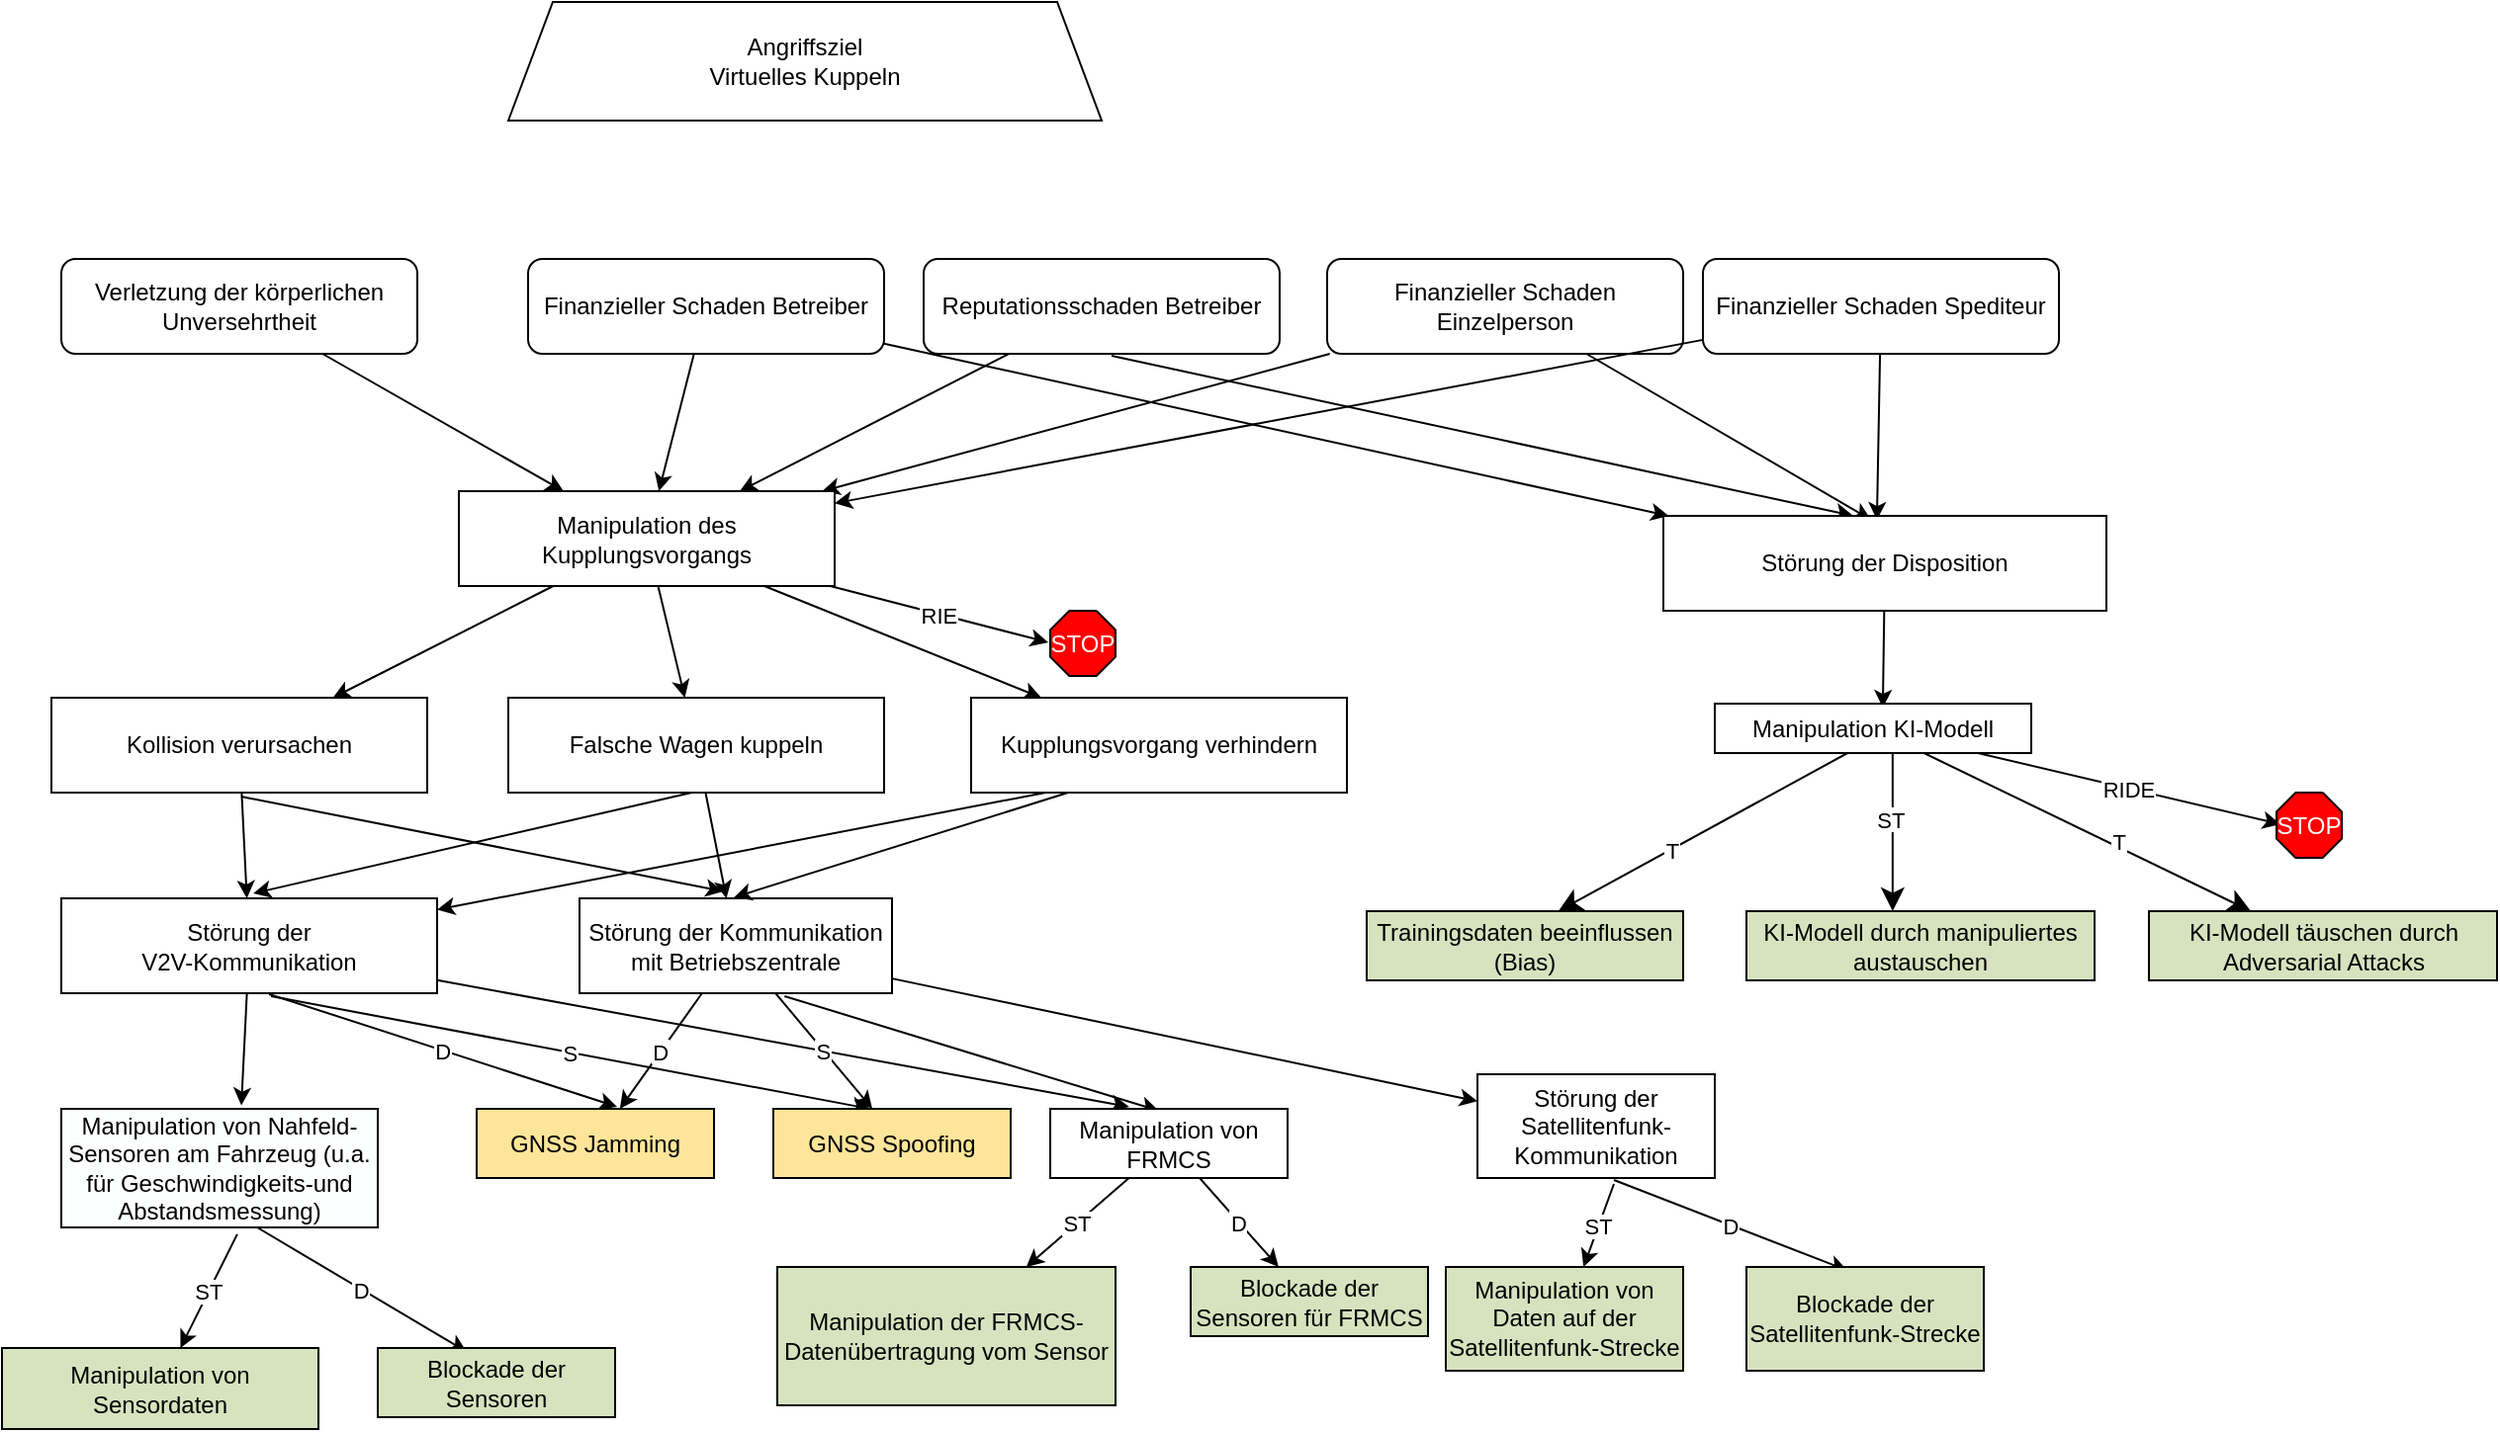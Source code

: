 <mxfile compressed="false" version="15.7.3" type="device">
  <diagram id="3JYoGdtrrTr_k_rTBy8f" name="Seite-1">
    <mxGraphModel dx="-232" dy="875" grid="1" gridSize="10" guides="1" tooltips="1" connect="1" arrows="1" fold="1" page="1" pageScale="1" pageWidth="827" pageHeight="1169" math="0" shadow="0">
      <root>
        <mxCell id="0" />
        <mxCell id="1" parent="0" />
        <mxCell id="OAmn44D_aTPMQiEo6VfF-1" value="STOP" style="verticalAlign=middle;align=center;fillColor=#ff0000;gradientColor=none;shape=stencil(jZLBDoIwDIafpldSugPhjPgeJAy3ODcypuLbu9kYEBPY7W/7dfnbDkQzqW6UQDgF767yqfugQJyASFslvQ5RgWhBNIPz8uLd3fYcj10ik7q5R3ph5r4Ki6pMXYQvzuAnOjNstF3BVBdU58L4Ay6tGfBiKtNGiTtG/kfcxb/FTDNb/GDQg31HsVxq0Mbwodf17WVjin+FaN8=);strokeColor=#000000;labelBackgroundColor=none;rounded=0;whiteSpace=wrap;fontColor=#FFFFFF;" parent="1" vertex="1">
          <mxGeometry x="2200" y="538" width="33" height="33" as="geometry" />
        </mxCell>
        <mxCell id="gelsJy1FC7jT9V0dLvln-7" style="edgeStyle=none;rounded=0;orthogonalLoop=1;jettySize=auto;" parent="1" source="OAmn44D_aTPMQiEo6VfF-5" target="hdt4IQsXS3oJ78gfDTbH-4" edge="1">
          <mxGeometry relative="1" as="geometry" />
        </mxCell>
        <object label="Verletzung der körperlichen Unversehrtheit" id="OAmn44D_aTPMQiEo6VfF-5">
          <ag_attributes />
          <ag_computed_attributes />
          <mxCell style="verticalAlign=middle;align=center;fillColor=#FFFFFF;gradientColor=none;labelBackgroundColor=none;rounded=1;whiteSpace=wrap;" parent="1" vertex="1">
            <mxGeometry x="1700" y="360" width="180" height="48" as="geometry" />
          </mxCell>
        </object>
        <mxCell id="hdt4IQsXS3oJ78gfDTbH-2" style="edgeStyle=none;rounded=0;orthogonalLoop=1;jettySize=auto;exitX=0.978;exitY=0.875;exitDx=0;exitDy=0;exitPerimeter=0;" parent="1" source="xDQsxE1bBDC2iOrJ7-Tl-1" target="xDQsxE1bBDC2iOrJ7-Tl-8" edge="1">
          <mxGeometry relative="1" as="geometry" />
        </mxCell>
        <mxCell id="gelsJy1FC7jT9V0dLvln-5" style="edgeStyle=none;rounded=0;orthogonalLoop=1;jettySize=auto;" parent="1" source="xDQsxE1bBDC2iOrJ7-Tl-1" target="hdt4IQsXS3oJ78gfDTbH-4" edge="1">
          <mxGeometry relative="1" as="geometry">
            <mxPoint x="2012" y="475" as="targetPoint" />
          </mxGeometry>
        </mxCell>
        <object label="Finanzieller Schaden Betreiber" id="xDQsxE1bBDC2iOrJ7-Tl-1">
          <ag_attributes />
          <ag_computed_attributes />
          <mxCell style="verticalAlign=middle;align=center;fillColor=#FFFFFF;gradientColor=none;labelBackgroundColor=none;rounded=1;whiteSpace=wrap;" parent="1" vertex="1">
            <mxGeometry x="1936" y="360" width="180" height="48" as="geometry" />
          </mxCell>
        </object>
        <mxCell id="hdt4IQsXS3oJ78gfDTbH-1" style="rounded=0;orthogonalLoop=1;jettySize=auto;entryX=0.429;entryY=0;entryDx=0;entryDy=0;entryPerimeter=0;exitX=0.528;exitY=1.021;exitDx=0;exitDy=0;exitPerimeter=0;" parent="1" source="xDQsxE1bBDC2iOrJ7-Tl-2" target="xDQsxE1bBDC2iOrJ7-Tl-8" edge="1">
          <mxGeometry relative="1" as="geometry">
            <mxPoint x="2250" y="430" as="targetPoint" />
          </mxGeometry>
        </mxCell>
        <mxCell id="gelsJy1FC7jT9V0dLvln-6" style="edgeStyle=none;rounded=0;orthogonalLoop=1;jettySize=auto;" parent="1" source="xDQsxE1bBDC2iOrJ7-Tl-2" target="hdt4IQsXS3oJ78gfDTbH-4" edge="1">
          <mxGeometry relative="1" as="geometry" />
        </mxCell>
        <object label="Reputationsschaden Betreiber" id="xDQsxE1bBDC2iOrJ7-Tl-2">
          <ag_attributes />
          <ag_computed_attributes />
          <mxCell style="verticalAlign=middle;align=center;fillColor=#FFFFFF;gradientColor=none;labelBackgroundColor=none;rounded=1;whiteSpace=wrap;" parent="1" vertex="1">
            <mxGeometry x="2136" y="360" width="180" height="48" as="geometry" />
          </mxCell>
        </object>
        <mxCell id="xDQsxE1bBDC2iOrJ7-Tl-7" style="rounded=0;orthogonalLoop=1;jettySize=auto;entryX=0.469;entryY=0.042;entryDx=0;entryDy=0;entryPerimeter=0;" parent="1" source="xDQsxE1bBDC2iOrJ7-Tl-3" target="xDQsxE1bBDC2iOrJ7-Tl-8" edge="1">
          <mxGeometry relative="1" as="geometry">
            <mxPoint x="2620" y="485.024" as="targetPoint" />
          </mxGeometry>
        </mxCell>
        <mxCell id="gelsJy1FC7jT9V0dLvln-21" style="edgeStyle=none;rounded=0;orthogonalLoop=1;jettySize=auto;" parent="1" source="xDQsxE1bBDC2iOrJ7-Tl-3" target="hdt4IQsXS3oJ78gfDTbH-4" edge="1">
          <mxGeometry relative="1" as="geometry" />
        </mxCell>
        <object label="Finanzieller Schaden Einzelperson" id="xDQsxE1bBDC2iOrJ7-Tl-3">
          <ag_attributes />
          <ag_computed_attributes />
          <mxCell style="verticalAlign=middle;align=center;fillColor=#FFFFFF;gradientColor=none;labelBackgroundColor=none;rounded=1;whiteSpace=wrap;" parent="1" vertex="1">
            <mxGeometry x="2340" y="360" width="180" height="48" as="geometry" />
          </mxCell>
        </object>
        <mxCell id="xDQsxE1bBDC2iOrJ7-Tl-9" style="edgeStyle=none;rounded=0;orthogonalLoop=1;jettySize=auto;entryX=0.482;entryY=0.042;entryDx=0;entryDy=0;entryPerimeter=0;" parent="1" source="xDQsxE1bBDC2iOrJ7-Tl-4" target="xDQsxE1bBDC2iOrJ7-Tl-8" edge="1">
          <mxGeometry relative="1" as="geometry" />
        </mxCell>
        <mxCell id="gelsJy1FC7jT9V0dLvln-22" style="edgeStyle=none;rounded=0;orthogonalLoop=1;jettySize=auto;" parent="1" source="xDQsxE1bBDC2iOrJ7-Tl-4" target="hdt4IQsXS3oJ78gfDTbH-4" edge="1">
          <mxGeometry relative="1" as="geometry">
            <mxPoint x="2620" y="410" as="sourcePoint" />
          </mxGeometry>
        </mxCell>
        <mxCell id="xDQsxE1bBDC2iOrJ7-Tl-4" value="Finanzieller Schaden Spediteur" style="verticalAlign=middle;align=center;fillColor=#FFFFFF;gradientColor=none;labelBackgroundColor=none;rounded=1;whiteSpace=wrap;" parent="1" vertex="1">
          <mxGeometry x="2530" y="360" width="180" height="48" as="geometry" />
        </mxCell>
        <mxCell id="xDQsxE1bBDC2iOrJ7-Tl-23" style="edgeStyle=none;rounded=0;orthogonalLoop=1;jettySize=auto;entryX=0.531;entryY=0.08;entryDx=0;entryDy=0;entryPerimeter=0;" parent="1" source="xDQsxE1bBDC2iOrJ7-Tl-8" target="xDQsxE1bBDC2iOrJ7-Tl-11" edge="1">
          <mxGeometry relative="1" as="geometry" />
        </mxCell>
        <mxCell id="xDQsxE1bBDC2iOrJ7-Tl-8" value="Störung der Disposition" style="verticalAlign=middle;align=center;fillColor=#FFFFFF;gradientColor=none;labelBackgroundColor=none;rounded=0;whiteSpace=wrap;" parent="1" vertex="1">
          <mxGeometry x="2510" y="490" width="224" height="48" as="geometry" />
        </mxCell>
        <mxCell id="xDQsxE1bBDC2iOrJ7-Tl-24" value="RIDE" style="edgeStyle=none;rounded=0;orthogonalLoop=1;jettySize=auto;entryX=0.061;entryY=0.485;entryDx=0;entryDy=0;entryPerimeter=0;" parent="1" source="xDQsxE1bBDC2iOrJ7-Tl-11" target="xDQsxE1bBDC2iOrJ7-Tl-25" edge="1">
          <mxGeometry relative="1" as="geometry">
            <mxPoint x="2770" y="630" as="targetPoint" />
          </mxGeometry>
        </mxCell>
        <mxCell id="xDQsxE1bBDC2iOrJ7-Tl-11" value="Manipulation KI-Modell" style="verticalAlign=middle;align=center;fillColor=#FFFFFF;gradientColor=none;labelBackgroundColor=none;rounded=0;whiteSpace=wrap;" parent="1" vertex="1">
          <mxGeometry x="2536" y="585" width="160" height="25" as="geometry" />
        </mxCell>
        <mxCell id="xDQsxE1bBDC2iOrJ7-Tl-13" value="Trainingsdaten beeinflussen (Bias)" style="verticalAlign=middle;align=center;fillColor=#d7e3bf;gradientColor=none;labelBackgroundColor=none;rounded=0;whiteSpace=wrap;" parent="1" vertex="1">
          <mxGeometry x="2360" y="690" width="160" height="35" as="geometry" />
        </mxCell>
        <mxCell id="xDQsxE1bBDC2iOrJ7-Tl-14" value="KI-Modell durch manipuliertes austauschen" style="verticalAlign=middle;align=center;fillColor=#d7e3bf;gradientColor=none;labelBackgroundColor=none;rounded=0;whiteSpace=wrap;" parent="1" vertex="1">
          <mxGeometry x="2552" y="690" width="176" height="35" as="geometry" />
        </mxCell>
        <mxCell id="xDQsxE1bBDC2iOrJ7-Tl-15" style="edgeStyle=none;startArrow=none;endArrow=classic;startSize=9;endSize=9;spacingTop=0;spacingBottom=0;spacingLeft=0;spacingRight=0;verticalAlign=middle;labelBackgroundColor=#ffffff;rounded=0;exitX=0.562;exitY=1;exitDx=0;exitDy=0;exitPerimeter=0;entryX=0.42;entryY=0;entryDx=0;entryDy=0;entryPerimeter=0;endFill=1;" parent="1" source="xDQsxE1bBDC2iOrJ7-Tl-11" target="xDQsxE1bBDC2iOrJ7-Tl-14" edge="1">
          <mxGeometry relative="1" as="geometry">
            <mxPoint x="-1" y="-1" as="offset" />
            <Array as="points" />
          </mxGeometry>
        </mxCell>
        <mxCell id="xDQsxE1bBDC2iOrJ7-Tl-16" value="ST" style="edgeLabel;align=center;verticalAlign=middle;resizable=0;points=[];" parent="xDQsxE1bBDC2iOrJ7-Tl-15" vertex="1" connectable="0">
          <mxGeometry x="-0.173" y="-1" relative="1" as="geometry">
            <mxPoint as="offset" />
          </mxGeometry>
        </mxCell>
        <mxCell id="xDQsxE1bBDC2iOrJ7-Tl-17" style="edgeStyle=none;startArrow=none;endArrow=classic;startSize=9;endSize=9;spacingTop=0;spacingBottom=0;spacingLeft=0;spacingRight=0;verticalAlign=middle;labelBackgroundColor=#ffffff;rounded=0;exitX=0.419;exitY=1;exitDx=0;exitDy=0;exitPerimeter=0;entryX=0.606;entryY=0;entryDx=0;entryDy=0;entryPerimeter=0;endFill=1;" parent="1" source="xDQsxE1bBDC2iOrJ7-Tl-11" target="xDQsxE1bBDC2iOrJ7-Tl-13" edge="1">
          <mxGeometry relative="1" as="geometry">
            <mxPoint y="-1" as="offset" />
            <Array as="points" />
          </mxGeometry>
        </mxCell>
        <mxCell id="xDQsxE1bBDC2iOrJ7-Tl-18" value="T" style="edgeLabel;align=center;verticalAlign=middle;resizable=0;points=[];" parent="xDQsxE1bBDC2iOrJ7-Tl-17" vertex="1" connectable="0">
          <mxGeometry x="0.214" relative="1" as="geometry">
            <mxPoint as="offset" />
          </mxGeometry>
        </mxCell>
        <mxCell id="xDQsxE1bBDC2iOrJ7-Tl-19" value="KI-Modell täuschen durch Adversarial Attacks" style="verticalAlign=middle;align=center;fillColor=#d7e3bf;gradientColor=none;labelBackgroundColor=none;rounded=0;whiteSpace=wrap;" parent="1" vertex="1">
          <mxGeometry x="2755.5" y="690" width="176" height="35" as="geometry" />
        </mxCell>
        <mxCell id="xDQsxE1bBDC2iOrJ7-Tl-20" style="edgeStyle=none;startArrow=none;endArrow=classic;startSize=9;endSize=9;spacingTop=0;spacingBottom=0;spacingLeft=0;spacingRight=0;verticalAlign=middle;labelBackgroundColor=#ffffff;rounded=0;entryX=0.293;entryY=0;entryDx=0;entryDy=0;entryPerimeter=0;endFill=1;" parent="1" source="xDQsxE1bBDC2iOrJ7-Tl-11" target="xDQsxE1bBDC2iOrJ7-Tl-19" edge="1">
          <mxGeometry relative="1" as="geometry">
            <mxPoint x="-1" y="-1" as="offset" />
            <Array as="points" />
            <mxPoint x="2636" y="620" as="sourcePoint" />
            <mxPoint x="2701" y="704" as="targetPoint" />
          </mxGeometry>
        </mxCell>
        <mxCell id="xDQsxE1bBDC2iOrJ7-Tl-21" value="T" style="edgeLabel;align=center;verticalAlign=middle;resizable=0;points=[];" parent="xDQsxE1bBDC2iOrJ7-Tl-20" vertex="1" connectable="0">
          <mxGeometry x="0.179" y="3" relative="1" as="geometry">
            <mxPoint as="offset" />
          </mxGeometry>
        </mxCell>
        <mxCell id="xDQsxE1bBDC2iOrJ7-Tl-25" value="STOP" style="verticalAlign=middle;align=center;fillColor=#ff0000;gradientColor=none;shape=stencil(jZLBDoIwDIafpldSugPhjPgeJAy3ODcypuLbu9kYEBPY7W/7dfnbDkQzqW6UQDgF767yqfugQJyASFslvQ5RgWhBNIPz8uLd3fYcj10ik7q5R3ph5r4Ki6pMXYQvzuAnOjNstF3BVBdU58L4Ay6tGfBiKtNGiTtG/kfcxb/FTDNb/GDQg31HsVxq0Mbwodf17WVjin+FaN8=);strokeColor=#000000;labelBackgroundColor=none;rounded=0;whiteSpace=wrap;fontColor=#FFFFFF;" parent="1" vertex="1">
          <mxGeometry x="2820" y="630" width="33" height="33" as="geometry" />
        </mxCell>
        <mxCell id="gelsJy1FC7jT9V0dLvln-8" style="edgeStyle=none;rounded=0;orthogonalLoop=1;jettySize=auto;" parent="1" source="hdt4IQsXS3oJ78gfDTbH-4" target="gelsJy1FC7jT9V0dLvln-11" edge="1">
          <mxGeometry relative="1" as="geometry">
            <mxPoint x="1960" y="580" as="targetPoint" />
          </mxGeometry>
        </mxCell>
        <mxCell id="gelsJy1FC7jT9V0dLvln-10" value="" style="edgeStyle=none;rounded=0;orthogonalLoop=1;jettySize=auto;" parent="1" source="hdt4IQsXS3oJ78gfDTbH-4" target="gelsJy1FC7jT9V0dLvln-9" edge="1">
          <mxGeometry relative="1" as="geometry" />
        </mxCell>
        <mxCell id="gelsJy1FC7jT9V0dLvln-20" style="edgeStyle=none;rounded=0;orthogonalLoop=1;jettySize=auto;" parent="1" source="hdt4IQsXS3oJ78gfDTbH-4" target="gelsJy1FC7jT9V0dLvln-19" edge="1">
          <mxGeometry relative="1" as="geometry" />
        </mxCell>
        <mxCell id="IBvMRfuUM5995bRKBc_v-6" value="RIE" style="edgeStyle=none;rounded=0;orthogonalLoop=1;jettySize=auto;entryX=-0.03;entryY=0.485;entryDx=0;entryDy=0;entryPerimeter=0;" parent="1" source="hdt4IQsXS3oJ78gfDTbH-4" target="OAmn44D_aTPMQiEo6VfF-1" edge="1">
          <mxGeometry relative="1" as="geometry" />
        </mxCell>
        <mxCell id="hdt4IQsXS3oJ78gfDTbH-4" value="Manipulation des Kupplungsvorgangs" style="verticalAlign=middle;align=center;fillColor=#FFFFFF;gradientColor=none;labelBackgroundColor=none;rounded=0;whiteSpace=wrap;" parent="1" vertex="1">
          <mxGeometry x="1901" y="477.5" width="190" height="48" as="geometry" />
        </mxCell>
        <mxCell id="gelsJy1FC7jT9V0dLvln-13" value="" style="edgeStyle=none;rounded=0;orthogonalLoop=1;jettySize=auto;" parent="1" source="gelsJy1FC7jT9V0dLvln-9" target="gelsJy1FC7jT9V0dLvln-12" edge="1">
          <mxGeometry relative="1" as="geometry" />
        </mxCell>
        <mxCell id="gelsJy1FC7jT9V0dLvln-23" style="edgeStyle=none;rounded=0;orthogonalLoop=1;jettySize=auto;entryX=0.461;entryY=-0.073;entryDx=0;entryDy=0;entryPerimeter=0;exitX=0.505;exitY=1.042;exitDx=0;exitDy=0;exitPerimeter=0;" parent="1" source="gelsJy1FC7jT9V0dLvln-9" target="gelsJy1FC7jT9V0dLvln-14" edge="1">
          <mxGeometry relative="1" as="geometry" />
        </mxCell>
        <mxCell id="gelsJy1FC7jT9V0dLvln-9" value="Kollision verursachen" style="verticalAlign=middle;align=center;fillColor=#FFFFFF;gradientColor=none;labelBackgroundColor=none;rounded=0;whiteSpace=wrap;" parent="1" vertex="1">
          <mxGeometry x="1695" y="582" width="190" height="48" as="geometry" />
        </mxCell>
        <mxCell id="gelsJy1FC7jT9V0dLvln-15" value="" style="edgeStyle=none;rounded=0;orthogonalLoop=1;jettySize=auto;" parent="1" source="gelsJy1FC7jT9V0dLvln-11" target="gelsJy1FC7jT9V0dLvln-14" edge="1">
          <mxGeometry relative="1" as="geometry" />
        </mxCell>
        <mxCell id="gelsJy1FC7jT9V0dLvln-24" style="edgeStyle=none;rounded=0;orthogonalLoop=1;jettySize=auto;entryX=0.511;entryY=-0.052;entryDx=0;entryDy=0;entryPerimeter=0;exitX=0.511;exitY=0.979;exitDx=0;exitDy=0;exitPerimeter=0;" parent="1" source="gelsJy1FC7jT9V0dLvln-11" target="gelsJy1FC7jT9V0dLvln-12" edge="1">
          <mxGeometry relative="1" as="geometry" />
        </mxCell>
        <mxCell id="gelsJy1FC7jT9V0dLvln-11" value="Falsche Wagen kuppeln" style="verticalAlign=middle;align=center;fillColor=#FFFFFF;gradientColor=none;labelBackgroundColor=none;rounded=0;whiteSpace=wrap;" parent="1" vertex="1">
          <mxGeometry x="1926" y="582" width="190" height="48" as="geometry" />
        </mxCell>
        <mxCell id="gelsJy1FC7jT9V0dLvln-26" value="" style="edgeStyle=none;rounded=0;orthogonalLoop=1;jettySize=auto;entryX=0.569;entryY=-0.029;entryDx=0;entryDy=0;entryPerimeter=0;" parent="1" source="gelsJy1FC7jT9V0dLvln-12" target="gelsJy1FC7jT9V0dLvln-25" edge="1">
          <mxGeometry relative="1" as="geometry" />
        </mxCell>
        <mxCell id="gelsJy1FC7jT9V0dLvln-40" value="D" style="edgeStyle=none;rounded=0;orthogonalLoop=1;jettySize=auto;entryX=0.592;entryY=-0.029;entryDx=0;entryDy=0;entryPerimeter=0;exitX=0.553;exitY=1.01;exitDx=0;exitDy=0;exitPerimeter=0;" parent="1" source="gelsJy1FC7jT9V0dLvln-12" target="gelsJy1FC7jT9V0dLvln-30" edge="1">
          <mxGeometry relative="1" as="geometry">
            <mxPoint x="1803" y="730" as="sourcePoint" />
          </mxGeometry>
        </mxCell>
        <mxCell id="gelsJy1FC7jT9V0dLvln-41" value="S" style="edgeStyle=none;rounded=0;orthogonalLoop=1;jettySize=auto;entryX=0.408;entryY=0;entryDx=0;entryDy=0;entryPerimeter=0;exitX=0.558;exitY=1.031;exitDx=0;exitDy=0;exitPerimeter=0;" parent="1" source="gelsJy1FC7jT9V0dLvln-12" target="gelsJy1FC7jT9V0dLvln-29" edge="1">
          <mxGeometry relative="1" as="geometry">
            <mxPoint x="1810" y="730" as="sourcePoint" />
          </mxGeometry>
        </mxCell>
        <mxCell id="gelsJy1FC7jT9V0dLvln-42" style="edgeStyle=none;rounded=0;orthogonalLoop=1;jettySize=auto;entryX=0.333;entryY=-0.029;entryDx=0;entryDy=0;entryPerimeter=0;" parent="1" source="gelsJy1FC7jT9V0dLvln-12" target="gelsJy1FC7jT9V0dLvln-34" edge="1">
          <mxGeometry relative="1" as="geometry" />
        </mxCell>
        <mxCell id="gelsJy1FC7jT9V0dLvln-12" value="Störung der&#xa;V2V-Kommunikation" style="verticalAlign=middle;align=center;fillColor=#FFFFFF;gradientColor=none;labelBackgroundColor=none;rounded=0;whiteSpace=wrap;" parent="1" vertex="1">
          <mxGeometry x="1700" y="683.5" width="190" height="48" as="geometry" />
        </mxCell>
        <mxCell id="gelsJy1FC7jT9V0dLvln-37" value="D" style="edgeStyle=none;rounded=0;orthogonalLoop=1;jettySize=auto;" parent="1" source="gelsJy1FC7jT9V0dLvln-14" target="gelsJy1FC7jT9V0dLvln-30" edge="1">
          <mxGeometry relative="1" as="geometry" />
        </mxCell>
        <mxCell id="gelsJy1FC7jT9V0dLvln-38" value="S" style="edgeStyle=none;rounded=0;orthogonalLoop=1;jettySize=auto;entryX=0.417;entryY=0;entryDx=0;entryDy=0;entryPerimeter=0;" parent="1" source="gelsJy1FC7jT9V0dLvln-14" target="gelsJy1FC7jT9V0dLvln-29" edge="1">
          <mxGeometry relative="1" as="geometry" />
        </mxCell>
        <mxCell id="gelsJy1FC7jT9V0dLvln-39" style="edgeStyle=none;rounded=0;orthogonalLoop=1;jettySize=auto;entryX=0.458;entryY=0.029;entryDx=0;entryDy=0;entryPerimeter=0;exitX=0.656;exitY=1.031;exitDx=0;exitDy=0;exitPerimeter=0;" parent="1" source="gelsJy1FC7jT9V0dLvln-14" target="gelsJy1FC7jT9V0dLvln-34" edge="1">
          <mxGeometry relative="1" as="geometry">
            <mxPoint x="2066" y="730" as="sourcePoint" />
          </mxGeometry>
        </mxCell>
        <mxCell id="lRkEwz9IpJYECNAUvwLO-4" value="" style="edgeStyle=none;rounded=0;orthogonalLoop=1;jettySize=auto;" parent="1" source="gelsJy1FC7jT9V0dLvln-14" target="lRkEwz9IpJYECNAUvwLO-3" edge="1">
          <mxGeometry relative="1" as="geometry" />
        </mxCell>
        <mxCell id="gelsJy1FC7jT9V0dLvln-14" value="Störung der Kommunikation mit Betriebszentrale" style="verticalAlign=middle;align=center;fillColor=#FFFFFF;gradientColor=none;labelBackgroundColor=none;rounded=0;whiteSpace=wrap;" parent="1" vertex="1">
          <mxGeometry x="1962" y="683.5" width="158" height="48" as="geometry" />
        </mxCell>
        <mxCell id="gelsJy1FC7jT9V0dLvln-27" style="edgeStyle=none;rounded=0;orthogonalLoop=1;jettySize=auto;entryX=0.494;entryY=-0.01;entryDx=0;entryDy=0;entryPerimeter=0;exitX=0.258;exitY=1;exitDx=0;exitDy=0;exitPerimeter=0;" parent="1" source="gelsJy1FC7jT9V0dLvln-19" target="gelsJy1FC7jT9V0dLvln-14" edge="1">
          <mxGeometry relative="1" as="geometry" />
        </mxCell>
        <mxCell id="gelsJy1FC7jT9V0dLvln-28" style="edgeStyle=none;rounded=0;orthogonalLoop=1;jettySize=auto;exitX=0.226;exitY=0.979;exitDx=0;exitDy=0;exitPerimeter=0;" parent="1" source="gelsJy1FC7jT9V0dLvln-19" target="gelsJy1FC7jT9V0dLvln-12" edge="1">
          <mxGeometry relative="1" as="geometry" />
        </mxCell>
        <mxCell id="gelsJy1FC7jT9V0dLvln-19" value="Kupplungsvorgang verhindern" style="verticalAlign=middle;align=center;fillColor=#FFFFFF;gradientColor=none;labelBackgroundColor=none;rounded=0;whiteSpace=wrap;" parent="1" vertex="1">
          <mxGeometry x="2160" y="582" width="190" height="48" as="geometry" />
        </mxCell>
        <mxCell id="IBvMRfuUM5995bRKBc_v-4" value="ST" style="rounded=0;orthogonalLoop=1;jettySize=auto;exitX=0.556;exitY=1.057;exitDx=0;exitDy=0;exitPerimeter=0;" parent="1" source="gelsJy1FC7jT9V0dLvln-25" target="IBvMRfuUM5995bRKBc_v-1" edge="1">
          <mxGeometry relative="1" as="geometry" />
        </mxCell>
        <mxCell id="IBvMRfuUM5995bRKBc_v-5" value="D" style="rounded=0;orthogonalLoop=1;jettySize=auto;entryX=0.375;entryY=0.057;entryDx=0;entryDy=0;entryPerimeter=0;exitX=0.619;exitY=1;exitDx=0;exitDy=0;exitPerimeter=0;" parent="1" source="gelsJy1FC7jT9V0dLvln-25" target="IBvMRfuUM5995bRKBc_v-2" edge="1">
          <mxGeometry relative="1" as="geometry" />
        </mxCell>
        <mxCell id="gelsJy1FC7jT9V0dLvln-25" value="Manipulation von Nahfeld-Sensoren am Fahrzeug (u.a. für Geschwindigkeits-und Abstandsmessung)" style="verticalAlign=middle;align=center;gradientColor=none;labelBackgroundColor=none;rounded=0;whiteSpace=wrap;fillColor=#FEFFFF;" parent="1" vertex="1">
          <mxGeometry x="1700" y="790" width="160" height="60" as="geometry" />
        </mxCell>
        <mxCell id="gelsJy1FC7jT9V0dLvln-29" value="GNSS Spoofing" style="verticalAlign=middle;align=center;fillColor=#fee599;gradientColor=none;labelBackgroundColor=none;rounded=0;whiteSpace=wrap;" parent="1" vertex="1">
          <mxGeometry x="2060" y="790" width="120" height="35" as="geometry" />
        </mxCell>
        <mxCell id="gelsJy1FC7jT9V0dLvln-30" value="GNSS Jamming" style="verticalAlign=middle;align=center;fillColor=#fee599;gradientColor=none;labelBackgroundColor=none;rounded=0;whiteSpace=wrap;" parent="1" vertex="1">
          <mxGeometry x="1910" y="790" width="120" height="35" as="geometry" />
        </mxCell>
        <mxCell id="gelsJy1FC7jT9V0dLvln-32" value="D" style="edgeStyle=none;rounded=0;orthogonalLoop=1;jettySize=auto;" parent="1" source="gelsJy1FC7jT9V0dLvln-34" target="gelsJy1FC7jT9V0dLvln-35" edge="1">
          <mxGeometry relative="1" as="geometry" />
        </mxCell>
        <mxCell id="gelsJy1FC7jT9V0dLvln-33" value="ST" style="edgeStyle=none;rounded=0;orthogonalLoop=1;jettySize=auto;" parent="1" source="gelsJy1FC7jT9V0dLvln-34" target="gelsJy1FC7jT9V0dLvln-36" edge="1">
          <mxGeometry relative="1" as="geometry" />
        </mxCell>
        <mxCell id="gelsJy1FC7jT9V0dLvln-34" value="Manipulation von FRMCS" style="verticalAlign=middle;align=center;gradientColor=none;labelBackgroundColor=none;rounded=0;whiteSpace=wrap;fillColor=#FFFFFF;" parent="1" vertex="1">
          <mxGeometry x="2200" y="790" width="120" height="35" as="geometry" />
        </mxCell>
        <mxCell id="gelsJy1FC7jT9V0dLvln-35" value="Blockade der Sensoren für FRMCS" style="verticalAlign=middle;align=center;gradientColor=none;labelBackgroundColor=none;rounded=0;whiteSpace=wrap;fillColor=#D7E3BF;" parent="1" vertex="1">
          <mxGeometry x="2271" y="870" width="120" height="35" as="geometry" />
        </mxCell>
        <mxCell id="gelsJy1FC7jT9V0dLvln-36" value="Manipulation der FRMCS-Datenübertragung vom Sensor" style="verticalAlign=middle;align=center;gradientColor=none;labelBackgroundColor=none;rounded=0;whiteSpace=wrap;fillColor=#D7E3BF;" parent="1" vertex="1">
          <mxGeometry x="2062" y="870" width="171" height="70" as="geometry" />
        </mxCell>
        <mxCell id="IBvMRfuUM5995bRKBc_v-1" value="Manipulation von Sensordaten" style="verticalAlign=middle;align=center;gradientColor=none;labelBackgroundColor=none;rounded=0;whiteSpace=wrap;fillColor=#D7E3BF;" parent="1" vertex="1">
          <mxGeometry x="1670" y="911" width="160" height="41" as="geometry" />
        </mxCell>
        <mxCell id="IBvMRfuUM5995bRKBc_v-2" value="Blockade der Sensoren" style="verticalAlign=middle;align=center;gradientColor=none;labelBackgroundColor=none;rounded=0;whiteSpace=wrap;fillColor=#D7E3BF;" parent="1" vertex="1">
          <mxGeometry x="1860" y="911" width="120" height="35" as="geometry" />
        </mxCell>
        <mxCell id="lRkEwz9IpJYECNAUvwLO-6" value="ST" style="edgeStyle=none;rounded=0;orthogonalLoop=1;jettySize=auto;exitX=0.575;exitY=1.057;exitDx=0;exitDy=0;exitPerimeter=0;" parent="1" source="lRkEwz9IpJYECNAUvwLO-3" target="lRkEwz9IpJYECNAUvwLO-5" edge="1">
          <mxGeometry relative="1" as="geometry" />
        </mxCell>
        <mxCell id="lRkEwz9IpJYECNAUvwLO-7" value="D" style="edgeStyle=none;rounded=0;orthogonalLoop=1;jettySize=auto;exitX=0.575;exitY=1.019;exitDx=0;exitDy=0;exitPerimeter=0;entryX=0.425;entryY=0.033;entryDx=0;entryDy=0;entryPerimeter=0;" parent="1" source="lRkEwz9IpJYECNAUvwLO-3" target="lRkEwz9IpJYECNAUvwLO-8" edge="1">
          <mxGeometry relative="1" as="geometry">
            <mxPoint x="2550" y="860" as="targetPoint" />
          </mxGeometry>
        </mxCell>
        <mxCell id="lRkEwz9IpJYECNAUvwLO-3" value="Störung der Satellitenfunk-Kommunikation" style="whiteSpace=wrap;rounded=0;fillColor=#FFFFFF;" parent="1" vertex="1">
          <mxGeometry x="2416" y="772.5" width="120" height="52.5" as="geometry" />
        </mxCell>
        <mxCell id="lRkEwz9IpJYECNAUvwLO-5" value="Manipulation von Daten auf der Satellitenfunk-Strecke" style="whiteSpace=wrap;rounded=0;fillColor=#D7E3BF;" parent="1" vertex="1">
          <mxGeometry x="2400" y="870" width="120" height="52.5" as="geometry" />
        </mxCell>
        <mxCell id="lRkEwz9IpJYECNAUvwLO-8" value="Blockade der Satellitenfunk-Strecke" style="whiteSpace=wrap;rounded=0;fillColor=#D7E3BF;" parent="1" vertex="1">
          <mxGeometry x="2552" y="870" width="120" height="52.5" as="geometry" />
        </mxCell>
        <mxCell id="MHjRJqKoYOY6-XOrJfCX-1" value="Angriffsziel&#xa;Virtuelles Kuppeln" style="verticalAlign=middle;align=center;fillColor=#FFFFFF;gradientColor=none;labelBackgroundColor=none;rounded=0;whiteSpace=wrap;shape=trapezoid;size=0.075;" parent="1" vertex="1">
          <mxGeometry x="1926" y="230" width="300" height="60" as="geometry" />
        </mxCell>
      </root>
    </mxGraphModel>
  </diagram>
</mxfile>
